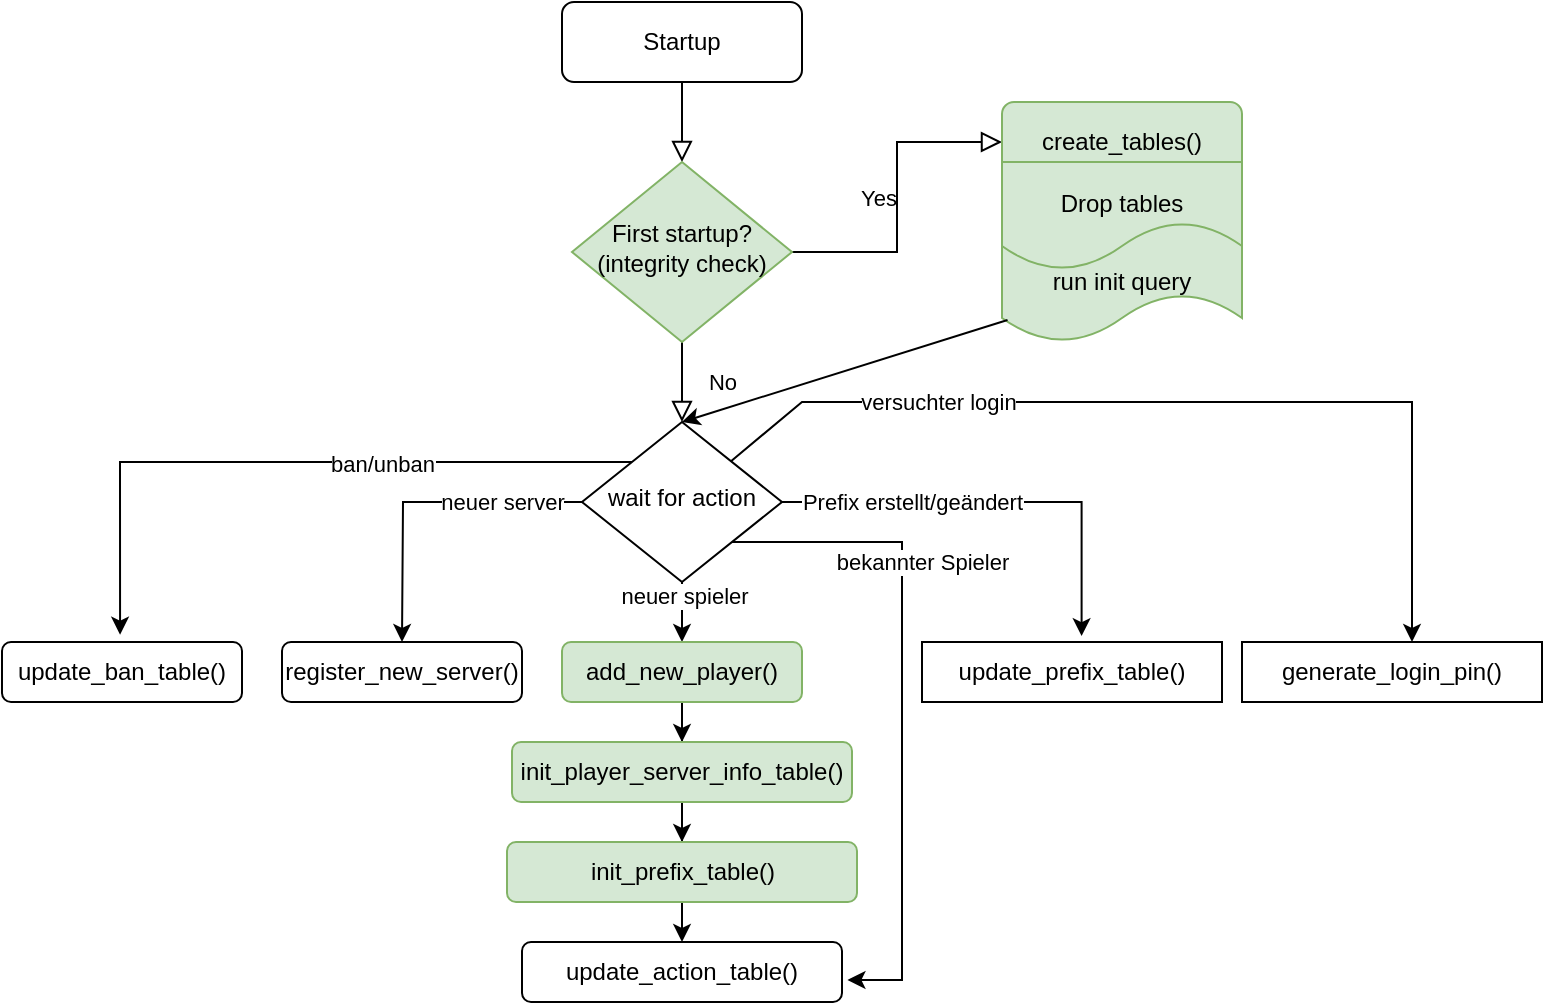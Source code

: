 <mxfile version="24.6.5" type="github">
  <diagram id="C5RBs43oDa-KdzZeNtuy" name="Page-1">
    <mxGraphModel dx="1281" dy="245" grid="1" gridSize="10" guides="1" tooltips="1" connect="1" arrows="1" fold="1" page="1" pageScale="1" pageWidth="827" pageHeight="1169" math="0" shadow="0">
      <root>
        <mxCell id="WIyWlLk6GJQsqaUBKTNV-0" />
        <mxCell id="WIyWlLk6GJQsqaUBKTNV-1" parent="WIyWlLk6GJQsqaUBKTNV-0" />
        <mxCell id="WIyWlLk6GJQsqaUBKTNV-2" value="" style="rounded=0;html=1;jettySize=auto;orthogonalLoop=1;fontSize=11;endArrow=block;endFill=0;endSize=8;strokeWidth=1;shadow=0;labelBackgroundColor=none;edgeStyle=orthogonalEdgeStyle;" parent="WIyWlLk6GJQsqaUBKTNV-1" source="WIyWlLk6GJQsqaUBKTNV-3" target="WIyWlLk6GJQsqaUBKTNV-6" edge="1">
          <mxGeometry relative="1" as="geometry" />
        </mxCell>
        <mxCell id="WIyWlLk6GJQsqaUBKTNV-3" value="&lt;div&gt;Startup&lt;/div&gt;" style="rounded=1;whiteSpace=wrap;html=1;fontSize=12;glass=0;strokeWidth=1;shadow=0;" parent="WIyWlLk6GJQsqaUBKTNV-1" vertex="1">
          <mxGeometry x="230" y="85" width="120" height="40" as="geometry" />
        </mxCell>
        <mxCell id="WIyWlLk6GJQsqaUBKTNV-4" value="No" style="rounded=0;html=1;jettySize=auto;orthogonalLoop=1;fontSize=11;endArrow=block;endFill=0;endSize=8;strokeWidth=1;shadow=0;labelBackgroundColor=none;edgeStyle=orthogonalEdgeStyle;" parent="WIyWlLk6GJQsqaUBKTNV-1" source="WIyWlLk6GJQsqaUBKTNV-6" target="WIyWlLk6GJQsqaUBKTNV-10" edge="1">
          <mxGeometry y="20" relative="1" as="geometry">
            <mxPoint as="offset" />
            <Array as="points">
              <mxPoint x="290" y="255" />
            </Array>
          </mxGeometry>
        </mxCell>
        <mxCell id="WIyWlLk6GJQsqaUBKTNV-5" value="Yes" style="edgeStyle=orthogonalEdgeStyle;rounded=0;html=1;jettySize=auto;orthogonalLoop=1;fontSize=11;endArrow=block;endFill=0;endSize=8;strokeWidth=1;shadow=0;labelBackgroundColor=none;" parent="WIyWlLk6GJQsqaUBKTNV-1" source="WIyWlLk6GJQsqaUBKTNV-6" target="WIyWlLk6GJQsqaUBKTNV-7" edge="1">
          <mxGeometry y="10" relative="1" as="geometry">
            <mxPoint as="offset" />
          </mxGeometry>
        </mxCell>
        <mxCell id="WIyWlLk6GJQsqaUBKTNV-6" value="&lt;div&gt;First startup?&lt;/div&gt;&lt;div&gt;(integrity check)&lt;br&gt;&lt;/div&gt;" style="rhombus;whiteSpace=wrap;html=1;shadow=0;fontFamily=Helvetica;fontSize=12;align=center;strokeWidth=1;spacing=6;spacingTop=-4;fillColor=#d5e8d4;strokeColor=#82b366;" parent="WIyWlLk6GJQsqaUBKTNV-1" vertex="1">
          <mxGeometry x="235" y="165" width="110" height="90" as="geometry" />
        </mxCell>
        <mxCell id="WIyWlLk6GJQsqaUBKTNV-7" value="&lt;div&gt;create_tables()&lt;/div&gt;" style="rounded=1;whiteSpace=wrap;html=1;fontSize=12;glass=0;strokeWidth=1;shadow=0;fillColor=#d5e8d4;strokeColor=#82b366;" parent="WIyWlLk6GJQsqaUBKTNV-1" vertex="1">
          <mxGeometry x="450" y="135" width="120" height="40" as="geometry" />
        </mxCell>
        <mxCell id="_sAX4Jh3mrH07cV2HzHf-7" style="edgeStyle=orthogonalEdgeStyle;rounded=0;orthogonalLoop=1;jettySize=auto;html=1;exitX=0;exitY=0.5;exitDx=0;exitDy=0;" parent="WIyWlLk6GJQsqaUBKTNV-1" source="WIyWlLk6GJQsqaUBKTNV-10" edge="1">
          <mxGeometry relative="1" as="geometry">
            <mxPoint x="150" y="405" as="targetPoint" />
          </mxGeometry>
        </mxCell>
        <mxCell id="_sAX4Jh3mrH07cV2HzHf-8" value="neuer server" style="edgeLabel;html=1;align=center;verticalAlign=middle;resizable=0;points=[];" parent="_sAX4Jh3mrH07cV2HzHf-7" vertex="1" connectable="0">
          <mxGeometry x="-0.049" relative="1" as="geometry">
            <mxPoint x="36" as="offset" />
          </mxGeometry>
        </mxCell>
        <mxCell id="_sAX4Jh3mrH07cV2HzHf-10" style="edgeStyle=orthogonalEdgeStyle;rounded=0;orthogonalLoop=1;jettySize=auto;html=1;exitX=0.5;exitY=1;exitDx=0;exitDy=0;entryX=0.5;entryY=0;entryDx=0;entryDy=0;" parent="WIyWlLk6GJQsqaUBKTNV-1" source="WIyWlLk6GJQsqaUBKTNV-10" target="_sAX4Jh3mrH07cV2HzHf-12" edge="1">
          <mxGeometry relative="1" as="geometry">
            <mxPoint x="290.0" y="405" as="targetPoint" />
          </mxGeometry>
        </mxCell>
        <mxCell id="_sAX4Jh3mrH07cV2HzHf-13" value="neuer spieler" style="edgeLabel;html=1;align=center;verticalAlign=middle;resizable=0;points=[];" parent="_sAX4Jh3mrH07cV2HzHf-10" vertex="1" connectable="0">
          <mxGeometry x="-0.559" y="1" relative="1" as="geometry">
            <mxPoint as="offset" />
          </mxGeometry>
        </mxCell>
        <mxCell id="_sAX4Jh3mrH07cV2HzHf-14" style="edgeStyle=orthogonalEdgeStyle;rounded=0;orthogonalLoop=1;jettySize=auto;html=1;exitX=1;exitY=1;exitDx=0;exitDy=0;entryX=1.017;entryY=0.633;entryDx=0;entryDy=0;entryPerimeter=0;" parent="WIyWlLk6GJQsqaUBKTNV-1" source="WIyWlLk6GJQsqaUBKTNV-10" target="_sAX4Jh3mrH07cV2HzHf-29" edge="1">
          <mxGeometry relative="1" as="geometry">
            <mxPoint x="470" y="575" as="targetPoint" />
            <Array as="points">
              <mxPoint x="400" y="355" />
              <mxPoint x="400" y="574" />
            </Array>
          </mxGeometry>
        </mxCell>
        <mxCell id="_sAX4Jh3mrH07cV2HzHf-15" value="bekannter Spieler" style="edgeLabel;html=1;align=center;verticalAlign=middle;resizable=0;points=[];" parent="_sAX4Jh3mrH07cV2HzHf-14" vertex="1" connectable="0">
          <mxGeometry x="-0.043" y="1" relative="1" as="geometry">
            <mxPoint x="9" y="-64" as="offset" />
          </mxGeometry>
        </mxCell>
        <mxCell id="_sAX4Jh3mrH07cV2HzHf-30" style="edgeStyle=orthogonalEdgeStyle;rounded=0;orthogonalLoop=1;jettySize=auto;html=1;exitX=1;exitY=0.5;exitDx=0;exitDy=0;entryX=0.532;entryY=-0.098;entryDx=0;entryDy=0;entryPerimeter=0;" parent="WIyWlLk6GJQsqaUBKTNV-1" source="WIyWlLk6GJQsqaUBKTNV-10" target="_sAX4Jh3mrH07cV2HzHf-31" edge="1">
          <mxGeometry relative="1" as="geometry">
            <mxPoint x="550" y="375" as="targetPoint" />
            <Array as="points">
              <mxPoint x="490" y="335" />
            </Array>
          </mxGeometry>
        </mxCell>
        <mxCell id="_sAX4Jh3mrH07cV2HzHf-34" value="Prefix erstellt/geändert" style="edgeLabel;html=1;align=center;verticalAlign=middle;resizable=0;points=[];" parent="_sAX4Jh3mrH07cV2HzHf-30" vertex="1" connectable="0">
          <mxGeometry x="-0.405" relative="1" as="geometry">
            <mxPoint as="offset" />
          </mxGeometry>
        </mxCell>
        <mxCell id="_sAX4Jh3mrH07cV2HzHf-42" style="edgeStyle=orthogonalEdgeStyle;rounded=0;orthogonalLoop=1;jettySize=auto;html=1;exitX=0;exitY=0;exitDx=0;exitDy=0;entryX=0.492;entryY=-0.121;entryDx=0;entryDy=0;entryPerimeter=0;" parent="WIyWlLk6GJQsqaUBKTNV-1" source="WIyWlLk6GJQsqaUBKTNV-10" target="_sAX4Jh3mrH07cV2HzHf-45" edge="1">
          <mxGeometry relative="1" as="geometry">
            <mxPoint x="50" y="440" as="targetPoint" />
          </mxGeometry>
        </mxCell>
        <mxCell id="_sAX4Jh3mrH07cV2HzHf-44" value="ban/unban" style="edgeLabel;html=1;align=center;verticalAlign=middle;resizable=0;points=[];" parent="_sAX4Jh3mrH07cV2HzHf-42" vertex="1" connectable="0">
          <mxGeometry x="-0.185" y="1" relative="1" as="geometry">
            <mxPoint x="14" as="offset" />
          </mxGeometry>
        </mxCell>
        <mxCell id="WIyWlLk6GJQsqaUBKTNV-10" value="&lt;div&gt;wait for action&lt;/div&gt;" style="rhombus;whiteSpace=wrap;html=1;shadow=0;fontFamily=Helvetica;fontSize=12;align=center;strokeWidth=1;spacing=6;spacingTop=-4;" parent="WIyWlLk6GJQsqaUBKTNV-1" vertex="1">
          <mxGeometry x="240" y="295" width="100" height="80" as="geometry" />
        </mxCell>
        <mxCell id="_sAX4Jh3mrH07cV2HzHf-2" value="&lt;div&gt;Drop tables&lt;/div&gt;" style="shape=document;whiteSpace=wrap;html=1;boundedLbl=1;fillColor=#d5e8d4;strokeColor=#82b366;" parent="WIyWlLk6GJQsqaUBKTNV-1" vertex="1">
          <mxGeometry x="450" y="165" width="120" height="60" as="geometry" />
        </mxCell>
        <mxCell id="_sAX4Jh3mrH07cV2HzHf-3" value="run init query" style="shape=tape;whiteSpace=wrap;html=1;fillColor=#d5e8d4;strokeColor=#82b366;" parent="WIyWlLk6GJQsqaUBKTNV-1" vertex="1">
          <mxGeometry x="450" y="195" width="120" height="60" as="geometry" />
        </mxCell>
        <mxCell id="_sAX4Jh3mrH07cV2HzHf-9" value="register_new_server()" style="rounded=1;whiteSpace=wrap;html=1;" parent="WIyWlLk6GJQsqaUBKTNV-1" vertex="1">
          <mxGeometry x="90" y="405" width="120" height="30" as="geometry" />
        </mxCell>
        <mxCell id="_sAX4Jh3mrH07cV2HzHf-20" value="" style="edgeStyle=orthogonalEdgeStyle;rounded=0;orthogonalLoop=1;jettySize=auto;html=1;" parent="WIyWlLk6GJQsqaUBKTNV-1" source="_sAX4Jh3mrH07cV2HzHf-12" target="_sAX4Jh3mrH07cV2HzHf-19" edge="1">
          <mxGeometry relative="1" as="geometry" />
        </mxCell>
        <mxCell id="_sAX4Jh3mrH07cV2HzHf-12" value="add_new_player()" style="rounded=1;whiteSpace=wrap;html=1;fillColor=#d5e8d4;strokeColor=#82b366;" parent="WIyWlLk6GJQsqaUBKTNV-1" vertex="1">
          <mxGeometry x="230" y="405" width="120" height="30" as="geometry" />
        </mxCell>
        <mxCell id="_sAX4Jh3mrH07cV2HzHf-16" style="edgeStyle=orthogonalEdgeStyle;rounded=0;orthogonalLoop=1;jettySize=auto;html=1;exitX=0.5;exitY=1;exitDx=0;exitDy=0;" parent="WIyWlLk6GJQsqaUBKTNV-1" source="_sAX4Jh3mrH07cV2HzHf-12" target="_sAX4Jh3mrH07cV2HzHf-12" edge="1">
          <mxGeometry relative="1" as="geometry" />
        </mxCell>
        <mxCell id="_sAX4Jh3mrH07cV2HzHf-22" value="" style="edgeStyle=orthogonalEdgeStyle;rounded=0;orthogonalLoop=1;jettySize=auto;html=1;" parent="WIyWlLk6GJQsqaUBKTNV-1" source="_sAX4Jh3mrH07cV2HzHf-19" target="_sAX4Jh3mrH07cV2HzHf-21" edge="1">
          <mxGeometry relative="1" as="geometry" />
        </mxCell>
        <mxCell id="_sAX4Jh3mrH07cV2HzHf-19" value="init_player_server_info_table()" style="whiteSpace=wrap;html=1;rounded=1;fillColor=#d5e8d4;strokeColor=#82b366;" parent="WIyWlLk6GJQsqaUBKTNV-1" vertex="1">
          <mxGeometry x="205" y="455" width="170" height="30" as="geometry" />
        </mxCell>
        <mxCell id="_sAX4Jh3mrH07cV2HzHf-24" value="" style="edgeStyle=orthogonalEdgeStyle;rounded=0;orthogonalLoop=1;jettySize=auto;html=1;" parent="WIyWlLk6GJQsqaUBKTNV-1" source="_sAX4Jh3mrH07cV2HzHf-21" edge="1">
          <mxGeometry relative="1" as="geometry">
            <mxPoint x="290.0" y="555" as="targetPoint" />
          </mxGeometry>
        </mxCell>
        <mxCell id="_sAX4Jh3mrH07cV2HzHf-21" value="init_prefix_table()" style="whiteSpace=wrap;html=1;rounded=1;fillColor=#d5e8d4;strokeColor=#82b366;" parent="WIyWlLk6GJQsqaUBKTNV-1" vertex="1">
          <mxGeometry x="202.5" y="505" width="175" height="30" as="geometry" />
        </mxCell>
        <mxCell id="_sAX4Jh3mrH07cV2HzHf-29" value="update_action_table()" style="rounded=1;whiteSpace=wrap;html=1;" parent="WIyWlLk6GJQsqaUBKTNV-1" vertex="1">
          <mxGeometry x="210" y="555" width="160" height="30" as="geometry" />
        </mxCell>
        <mxCell id="_sAX4Jh3mrH07cV2HzHf-31" value="update_prefix_table()" style="rounded=0;whiteSpace=wrap;html=1;" parent="WIyWlLk6GJQsqaUBKTNV-1" vertex="1">
          <mxGeometry x="410" y="405" width="150" height="30" as="geometry" />
        </mxCell>
        <mxCell id="_sAX4Jh3mrH07cV2HzHf-37" value="" style="endArrow=classic;html=1;rounded=0;exitX=0.023;exitY=0.817;exitDx=0;exitDy=0;exitPerimeter=0;entryX=0.5;entryY=0;entryDx=0;entryDy=0;" parent="WIyWlLk6GJQsqaUBKTNV-1" source="_sAX4Jh3mrH07cV2HzHf-3" target="WIyWlLk6GJQsqaUBKTNV-10" edge="1">
          <mxGeometry width="50" height="50" relative="1" as="geometry">
            <mxPoint x="360" y="365" as="sourcePoint" />
            <mxPoint x="410" y="315" as="targetPoint" />
          </mxGeometry>
        </mxCell>
        <mxCell id="_sAX4Jh3mrH07cV2HzHf-38" value="" style="endArrow=classic;html=1;rounded=0;" parent="WIyWlLk6GJQsqaUBKTNV-1" source="WIyWlLk6GJQsqaUBKTNV-10" edge="1">
          <mxGeometry width="50" height="50" relative="1" as="geometry">
            <mxPoint x="340" y="315" as="sourcePoint" />
            <mxPoint x="655" y="405" as="targetPoint" />
            <Array as="points">
              <mxPoint x="350" y="285" />
              <mxPoint x="655" y="285" />
              <mxPoint x="655" y="405" />
            </Array>
          </mxGeometry>
        </mxCell>
        <mxCell id="_sAX4Jh3mrH07cV2HzHf-41" value="versuchter login" style="edgeLabel;html=1;align=center;verticalAlign=middle;resizable=0;points=[];" parent="_sAX4Jh3mrH07cV2HzHf-38" vertex="1" connectable="0">
          <mxGeometry x="-0.519" relative="1" as="geometry">
            <mxPoint as="offset" />
          </mxGeometry>
        </mxCell>
        <mxCell id="_sAX4Jh3mrH07cV2HzHf-40" value="&lt;div&gt;generate_login_pin()&lt;/div&gt;" style="rounded=0;whiteSpace=wrap;html=1;" parent="WIyWlLk6GJQsqaUBKTNV-1" vertex="1">
          <mxGeometry x="570" y="405" width="150" height="30" as="geometry" />
        </mxCell>
        <mxCell id="_sAX4Jh3mrH07cV2HzHf-45" value="update_ban_table()" style="rounded=1;whiteSpace=wrap;html=1;" parent="WIyWlLk6GJQsqaUBKTNV-1" vertex="1">
          <mxGeometry x="-50" y="405" width="120" height="30" as="geometry" />
        </mxCell>
      </root>
    </mxGraphModel>
  </diagram>
</mxfile>
